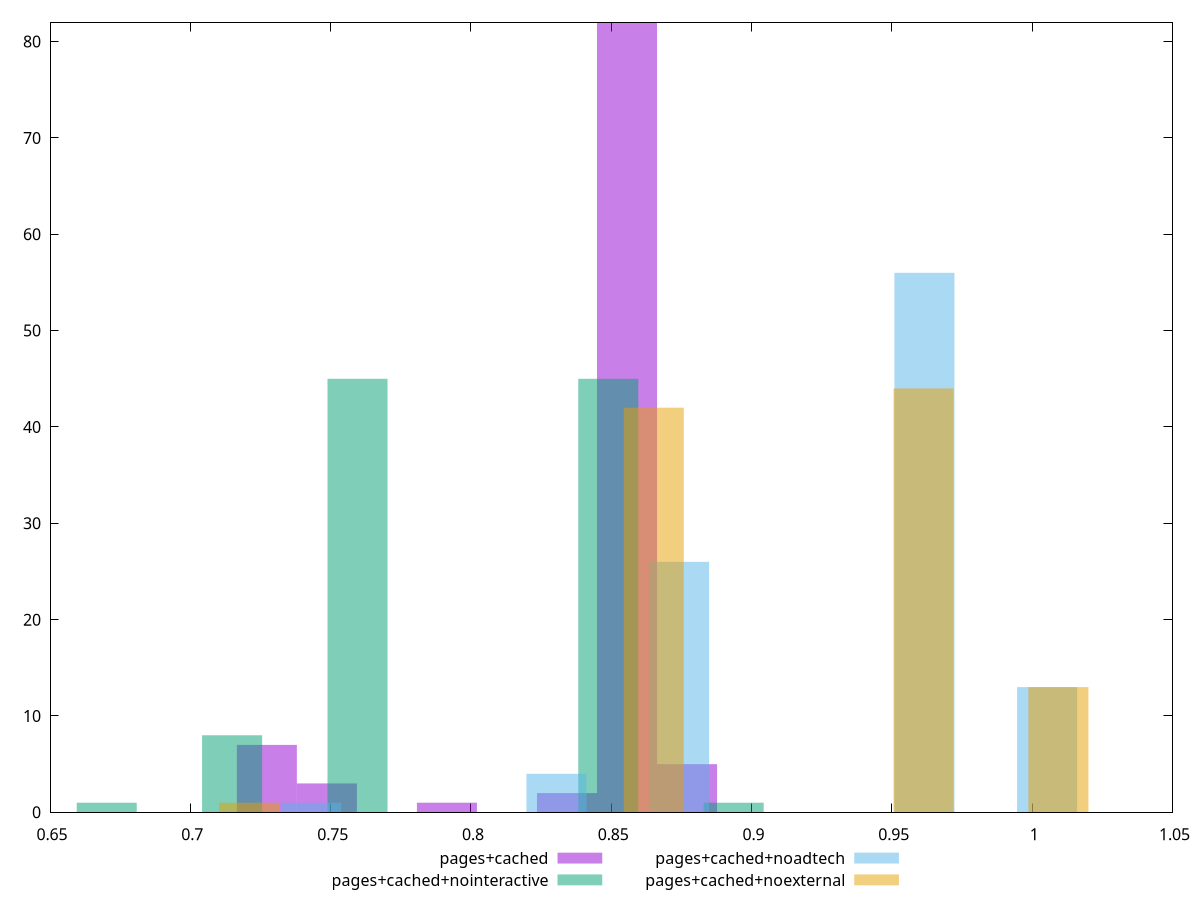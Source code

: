 $_pagesCached <<EOF
0.7914449115949799 1
0.8556161206432216 82
0.7272737025467383 7
0.834225717627141 2
0.7486641055628188 3
0.8770065236593021 5
EOF
$_pagesCachedNointeractive <<EOF
0.848941712451815 45
0.7148982841699495 8
0.7595794269305713 45
0.8936228552124369 1
0.6702171414093276 1
EOF
$_pagesCachedNoadtech <<EOF
0.961598866897801 56
0.8741807880889101 26
1.0053079063022465 13
0.8304717486844646 4
0.7430536698755735 1
EOF
$_pagesCachedNoexternal <<EOF
1.0093528137761372 13
0.8651595546652604 42
0.9612883940725115 44
0.7209662955543836 1
EOF
set key outside below
set terminal pngcairo
set output "report_00005_2020-11-02T22-26-11.212Z/uses-http2/uses-http2_pages+cached_pages+cached+nointeractive_pages+cached+noadtech_pages+cached+noexternal+hist.png"
set boxwidth 0.02139040301608054
set style fill transparent solid 0.5 noborder
set yrange [0:82]
plot $_pagesCached title "pages+cached" with boxes ,$_pagesCachedNointeractive title "pages+cached+nointeractive" with boxes ,$_pagesCachedNoadtech title "pages+cached+noadtech" with boxes ,$_pagesCachedNoexternal title "pages+cached+noexternal" with boxes ,